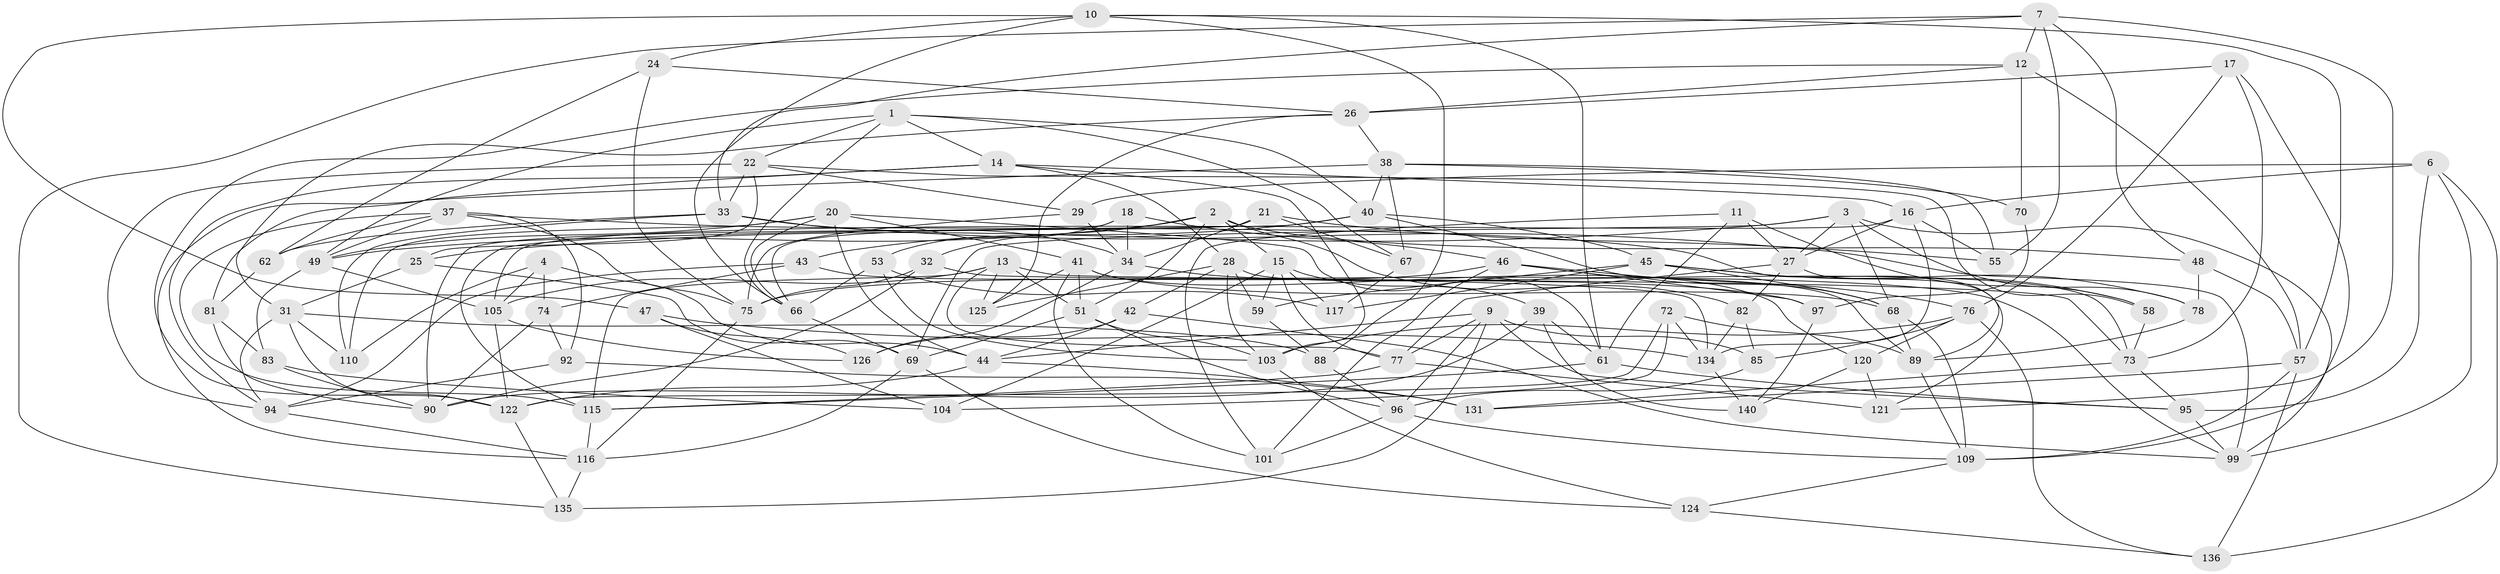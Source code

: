 // original degree distribution, {4: 1.0}
// Generated by graph-tools (version 1.1) at 2025/11/02/27/25 16:11:49]
// undirected, 95 vertices, 239 edges
graph export_dot {
graph [start="1"]
  node [color=gray90,style=filled];
  1 [super="+5"];
  2 [super="+100"];
  3 [super="+35"];
  4;
  6 [super="+128"];
  7 [super="+8"];
  9 [super="+137"];
  10 [super="+107"];
  11;
  12 [super="+56"];
  13 [super="+64"];
  14 [super="+19"];
  15 [super="+23"];
  16 [super="+36"];
  17;
  18;
  20 [super="+50"];
  21;
  22 [super="+118"];
  24;
  25;
  26 [super="+65"];
  27 [super="+52"];
  28 [super="+30"];
  29;
  31 [super="+60"];
  32;
  33 [super="+63"];
  34 [super="+138"];
  37 [super="+79"];
  38 [super="+87"];
  39;
  40 [super="+80"];
  41 [super="+54"];
  42;
  43;
  44 [super="+108"];
  45 [super="+93"];
  46 [super="+139"];
  47;
  48;
  49 [super="+84"];
  51 [super="+144"];
  53;
  55;
  57 [super="+119"];
  58;
  59;
  61 [super="+111"];
  62;
  66 [super="+106"];
  67;
  68 [super="+71"];
  69 [super="+132"];
  70;
  72;
  73 [super="+86"];
  74;
  75 [super="+91"];
  76 [super="+133"];
  77 [super="+146"];
  78;
  81;
  82;
  83;
  85;
  88;
  89 [super="+129"];
  90 [super="+113"];
  92;
  94 [super="+143"];
  95 [super="+102"];
  96 [super="+98"];
  97;
  99 [super="+141"];
  101;
  103 [super="+112"];
  104;
  105 [super="+127"];
  109 [super="+114"];
  110;
  115 [super="+145"];
  116 [super="+123"];
  117;
  120;
  121;
  122 [super="+130"];
  124;
  125;
  126;
  131;
  134 [super="+142"];
  135;
  136;
  140;
  1 -- 67;
  1 -- 22;
  1 -- 40;
  1 -- 66;
  1 -- 14;
  1 -- 49;
  2 -- 48;
  2 -- 32;
  2 -- 51;
  2 -- 82;
  2 -- 15;
  2 -- 49;
  3 -- 25;
  3 -- 99;
  3 -- 69;
  3 -- 78;
  3 -- 68;
  3 -- 27;
  4 -- 110;
  4 -- 74;
  4 -- 44;
  4 -- 105;
  6 -- 95 [weight=2];
  6 -- 16;
  6 -- 136;
  6 -- 99;
  6 -- 29;
  7 -- 48;
  7 -- 55;
  7 -- 33;
  7 -- 121;
  7 -- 135;
  7 -- 12;
  9 -- 135;
  9 -- 95;
  9 -- 96;
  9 -- 85;
  9 -- 44;
  9 -- 77;
  10 -- 88;
  10 -- 66;
  10 -- 24;
  10 -- 57;
  10 -- 61;
  10 -- 47;
  11 -- 101;
  11 -- 27;
  11 -- 58;
  11 -- 61;
  12 -- 70 [weight=2];
  12 -- 122;
  12 -- 26;
  12 -- 57;
  13 -- 51;
  13 -- 105;
  13 -- 125;
  13 -- 77;
  13 -- 134;
  13 -- 115;
  14 -- 81;
  14 -- 28;
  14 -- 16;
  14 -- 94;
  14 -- 103;
  15 -- 104;
  15 -- 39;
  15 -- 59;
  15 -- 117;
  15 -- 77;
  16 -- 27;
  16 -- 105;
  16 -- 134;
  16 -- 55;
  17 -- 73;
  17 -- 76;
  17 -- 26;
  17 -- 109;
  18 -- 53;
  18 -- 46;
  18 -- 66;
  18 -- 34;
  20 -- 61;
  20 -- 41;
  20 -- 66;
  20 -- 49;
  20 -- 110;
  20 -- 44;
  21 -- 34;
  21 -- 55;
  21 -- 67;
  21 -- 90;
  22 -- 25;
  22 -- 33;
  22 -- 58;
  22 -- 29;
  22 -- 94;
  24 -- 62;
  24 -- 26;
  24 -- 75;
  25 -- 69;
  25 -- 31;
  26 -- 125;
  26 -- 31;
  26 -- 38;
  27 -- 77;
  27 -- 89;
  27 -- 82;
  28 -- 103;
  28 -- 125;
  28 -- 73;
  28 -- 42;
  28 -- 59;
  29 -- 75;
  29 -- 34;
  31 -- 88;
  31 -- 110;
  31 -- 94;
  31 -- 122;
  32 -- 90;
  32 -- 73;
  32 -- 75;
  33 -- 62;
  33 -- 34;
  33 -- 99;
  33 -- 110;
  34 -- 126;
  34 -- 97;
  37 -- 121;
  37 -- 49;
  37 -- 62;
  37 -- 115;
  37 -- 75;
  37 -- 92;
  38 -- 70;
  38 -- 40;
  38 -- 116;
  38 -- 67;
  38 -- 55;
  39 -- 140;
  39 -- 61;
  39 -- 90;
  40 -- 115;
  40 -- 68;
  40 -- 43;
  40 -- 45;
  41 -- 125;
  41 -- 101;
  41 -- 120;
  41 -- 51;
  41 -- 68;
  42 -- 126;
  42 -- 99;
  42 -- 44;
  43 -- 99;
  43 -- 74;
  43 -- 94;
  44 -- 122;
  44 -- 131;
  45 -- 117;
  45 -- 78;
  45 -- 59;
  45 -- 58;
  45 -- 68;
  46 -- 76;
  46 -- 101;
  46 -- 89;
  46 -- 75;
  46 -- 97;
  47 -- 104;
  47 -- 126;
  47 -- 134;
  48 -- 57;
  48 -- 78;
  49 -- 83;
  49 -- 105;
  51 -- 96;
  51 -- 69;
  51 -- 103;
  53 -- 66;
  53 -- 117;
  53 -- 103;
  57 -- 131;
  57 -- 136;
  57 -- 109;
  58 -- 73;
  59 -- 88;
  61 -- 115;
  61 -- 95;
  62 -- 81;
  66 -- 69;
  67 -- 117;
  68 -- 109;
  68 -- 89;
  69 -- 124;
  69 -- 116;
  70 -- 97;
  72 -- 104;
  72 -- 122;
  72 -- 134;
  72 -- 89;
  73 -- 131;
  73 -- 95;
  74 -- 90;
  74 -- 92;
  75 -- 116;
  76 -- 136;
  76 -- 120;
  76 -- 85;
  76 -- 103;
  77 -- 121;
  77 -- 115;
  78 -- 89;
  81 -- 83;
  81 -- 90;
  82 -- 85;
  82 -- 134;
  83 -- 104;
  83 -- 90;
  85 -- 96;
  88 -- 96;
  89 -- 109;
  92 -- 131;
  92 -- 94;
  94 -- 116;
  95 -- 99;
  96 -- 101;
  96 -- 109;
  97 -- 140;
  103 -- 124;
  105 -- 126;
  105 -- 122;
  109 -- 124;
  115 -- 116;
  116 -- 135;
  120 -- 121;
  120 -- 140;
  122 -- 135;
  124 -- 136;
  134 -- 140;
}

